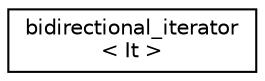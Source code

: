 digraph "Graphical Class Hierarchy"
{
  edge [fontname="Helvetica",fontsize="10",labelfontname="Helvetica",labelfontsize="10"];
  node [fontname="Helvetica",fontsize="10",shape=record];
  rankdir="LR";
  Node0 [label="bidirectional_iterator\l\< It \>",height=0.2,width=0.4,color="black", fillcolor="white", style="filled",URL="$classbidirectional__iterator.html"];
}
